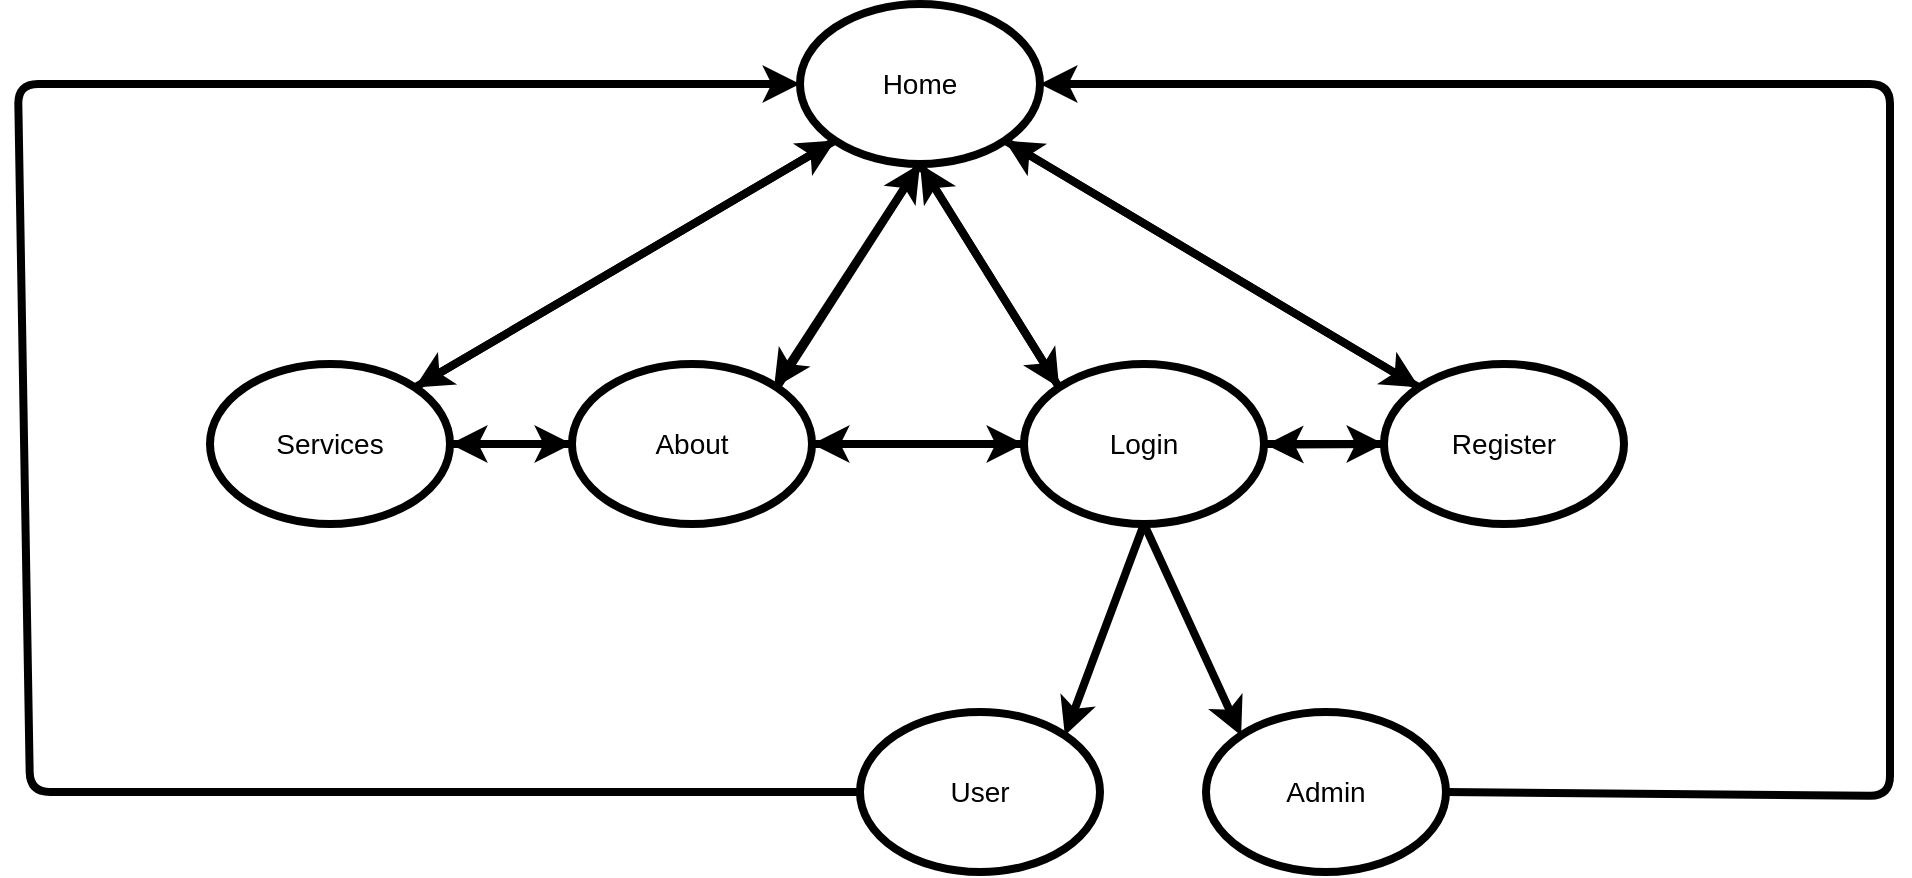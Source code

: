 <mxfile><diagram id="Dl36wHlXPJoNcYwm3tg_" name="Page-1"><mxGraphModel dx="1002" dy="461" grid="1" gridSize="6" guides="1" tooltips="1" connect="1" arrows="1" fold="1" page="0" pageScale="1" pageWidth="850" pageHeight="1100" math="0" shadow="0"><root><mxCell id="0"/><mxCell id="1" parent="0"/><mxCell id="49" style="edgeStyle=none;html=1;exitX=0.5;exitY=1;exitDx=0;exitDy=0;strokeWidth=4;fontSize=14;" parent="1" source="42" edge="1"><mxGeometry relative="1" as="geometry"><mxPoint x="648" y="198" as="targetPoint"/></mxGeometry></mxCell><mxCell id="50" style="edgeStyle=none;html=1;exitX=0.5;exitY=1;exitDx=0;exitDy=0;entryX=0;entryY=0;entryDx=0;entryDy=0;strokeWidth=4;fontSize=14;" parent="1" source="42" target="45" edge="1"><mxGeometry relative="1" as="geometry"/></mxCell><mxCell id="52" style="edgeStyle=none;html=1;exitX=0;exitY=1;exitDx=0;exitDy=0;strokeWidth=4;fontSize=14;entryX=1;entryY=0;entryDx=0;entryDy=0;" parent="1" source="42" target="43" edge="1"><mxGeometry relative="1" as="geometry"><mxPoint x="444" y="180" as="targetPoint"/></mxGeometry></mxCell><mxCell id="54" style="edgeStyle=none;html=1;exitX=1;exitY=1;exitDx=0;exitDy=0;entryX=0;entryY=0;entryDx=0;entryDy=0;strokeWidth=4;fontSize=14;" parent="1" source="42" target="46" edge="1"><mxGeometry relative="1" as="geometry"/></mxCell><mxCell id="42" value="Home" style="ellipse;whiteSpace=wrap;html=1;strokeWidth=4;fontSize=14;" parent="1" vertex="1"><mxGeometry x="661" y="6" width="120" height="80" as="geometry"/></mxCell><mxCell id="51" style="edgeStyle=none;html=1;entryX=0;entryY=1;entryDx=0;entryDy=0;strokeWidth=4;fontSize=14;exitX=1;exitY=0;exitDx=0;exitDy=0;" parent="1" source="43" target="42" edge="1"><mxGeometry relative="1" as="geometry"><mxPoint x="414" y="144" as="sourcePoint"/></mxGeometry></mxCell><mxCell id="55" style="edgeStyle=none;html=1;exitX=1;exitY=0.5;exitDx=0;exitDy=0;strokeWidth=4;fontSize=14;" parent="1" source="43" target="44" edge="1"><mxGeometry relative="1" as="geometry"/></mxCell><mxCell id="43" value="Services" style="ellipse;whiteSpace=wrap;html=1;strokeWidth=4;fontSize=14;" parent="1" vertex="1"><mxGeometry x="366" y="186" width="120" height="80" as="geometry"/></mxCell><mxCell id="47" style="edgeStyle=none;html=1;exitX=1;exitY=0;exitDx=0;exitDy=0;entryX=0.5;entryY=1;entryDx=0;entryDy=0;strokeWidth=4;fontSize=14;" parent="1" source="44" target="42" edge="1"><mxGeometry relative="1" as="geometry"/></mxCell><mxCell id="56" style="edgeStyle=none;html=1;exitX=1;exitY=0.5;exitDx=0;exitDy=0;entryX=0;entryY=0.5;entryDx=0;entryDy=0;strokeWidth=4;fontSize=14;" parent="1" source="44" target="45" edge="1"><mxGeometry relative="1" as="geometry"/></mxCell><mxCell id="60" style="edgeStyle=none;html=1;exitX=0;exitY=0.5;exitDx=0;exitDy=0;entryX=1;entryY=0.5;entryDx=0;entryDy=0;strokeWidth=4;fontSize=14;" parent="1" source="44" target="43" edge="1"><mxGeometry relative="1" as="geometry"/></mxCell><mxCell id="44" value="About" style="ellipse;whiteSpace=wrap;html=1;strokeWidth=4;fontSize=14;" parent="1" vertex="1"><mxGeometry x="547" y="186" width="120" height="80" as="geometry"/></mxCell><mxCell id="48" style="edgeStyle=none;html=1;exitX=0;exitY=0;exitDx=0;exitDy=0;entryX=0.5;entryY=1;entryDx=0;entryDy=0;strokeWidth=4;fontSize=14;" parent="1" source="45" target="42" edge="1"><mxGeometry relative="1" as="geometry"/></mxCell><mxCell id="57" style="edgeStyle=none;html=1;exitX=1;exitY=0.5;exitDx=0;exitDy=0;entryX=0;entryY=0.5;entryDx=0;entryDy=0;strokeWidth=4;fontSize=14;" parent="1" source="45" target="46" edge="1"><mxGeometry relative="1" as="geometry"/></mxCell><mxCell id="59" style="edgeStyle=none;html=1;exitX=0;exitY=0.5;exitDx=0;exitDy=0;entryX=1;entryY=0.5;entryDx=0;entryDy=0;strokeWidth=4;fontSize=14;" parent="1" source="45" target="44" edge="1"><mxGeometry relative="1" as="geometry"/></mxCell><mxCell id="67" style="edgeStyle=none;html=1;exitX=0.5;exitY=1;exitDx=0;exitDy=0;entryX=1;entryY=0;entryDx=0;entryDy=0;strokeWidth=4;fontSize=14;" parent="1" source="45" target="61" edge="1"><mxGeometry relative="1" as="geometry"/></mxCell><mxCell id="68" style="edgeStyle=none;html=1;exitX=0.5;exitY=1;exitDx=0;exitDy=0;entryX=0;entryY=0;entryDx=0;entryDy=0;strokeWidth=4;fontSize=14;" parent="1" source="45" target="62" edge="1"><mxGeometry relative="1" as="geometry"/></mxCell><mxCell id="45" value="Login" style="ellipse;whiteSpace=wrap;html=1;strokeWidth=4;fontSize=14;" parent="1" vertex="1"><mxGeometry x="773" y="186" width="120" height="80" as="geometry"/></mxCell><mxCell id="53" style="edgeStyle=none;html=1;exitX=0;exitY=0;exitDx=0;exitDy=0;entryX=1;entryY=1;entryDx=0;entryDy=0;strokeWidth=4;fontSize=14;" parent="1" source="46" target="42" edge="1"><mxGeometry relative="1" as="geometry"/></mxCell><mxCell id="58" style="edgeStyle=none;html=1;exitX=0;exitY=0.5;exitDx=0;exitDy=0;strokeWidth=4;fontSize=14;" parent="1" source="46" edge="1"><mxGeometry relative="1" as="geometry"><mxPoint x="894" y="226.333" as="targetPoint"/></mxGeometry></mxCell><mxCell id="46" value="Register" style="ellipse;whiteSpace=wrap;html=1;strokeWidth=4;fontSize=14;" parent="1" vertex="1"><mxGeometry x="953" y="186" width="120" height="80" as="geometry"/></mxCell><mxCell id="69" style="edgeStyle=none;html=1;exitX=0;exitY=0.5;exitDx=0;exitDy=0;entryX=0;entryY=0.5;entryDx=0;entryDy=0;strokeWidth=4;fontSize=14;" parent="1" source="61" target="42" edge="1"><mxGeometry relative="1" as="geometry"><Array as="points"><mxPoint x="276" y="400"/><mxPoint x="270" y="46"/></Array></mxGeometry></mxCell><mxCell id="61" value="User" style="ellipse;whiteSpace=wrap;html=1;strokeWidth=4;fontSize=14;" parent="1" vertex="1"><mxGeometry x="691" y="360" width="120" height="80" as="geometry"/></mxCell><mxCell id="70" style="edgeStyle=none;html=1;exitX=1;exitY=0.5;exitDx=0;exitDy=0;strokeWidth=4;fontSize=14;entryX=1;entryY=0.5;entryDx=0;entryDy=0;" parent="1" source="62" target="42" edge="1"><mxGeometry relative="1" as="geometry"><mxPoint x="1164" y="-24" as="targetPoint"/><Array as="points"><mxPoint x="1206" y="402"/><mxPoint x="1206" y="46"/></Array></mxGeometry></mxCell><mxCell id="62" value="Admin" style="ellipse;whiteSpace=wrap;html=1;strokeWidth=4;fontSize=14;" parent="1" vertex="1"><mxGeometry x="864" y="360" width="120" height="80" as="geometry"/></mxCell></root></mxGraphModel></diagram></mxfile>
